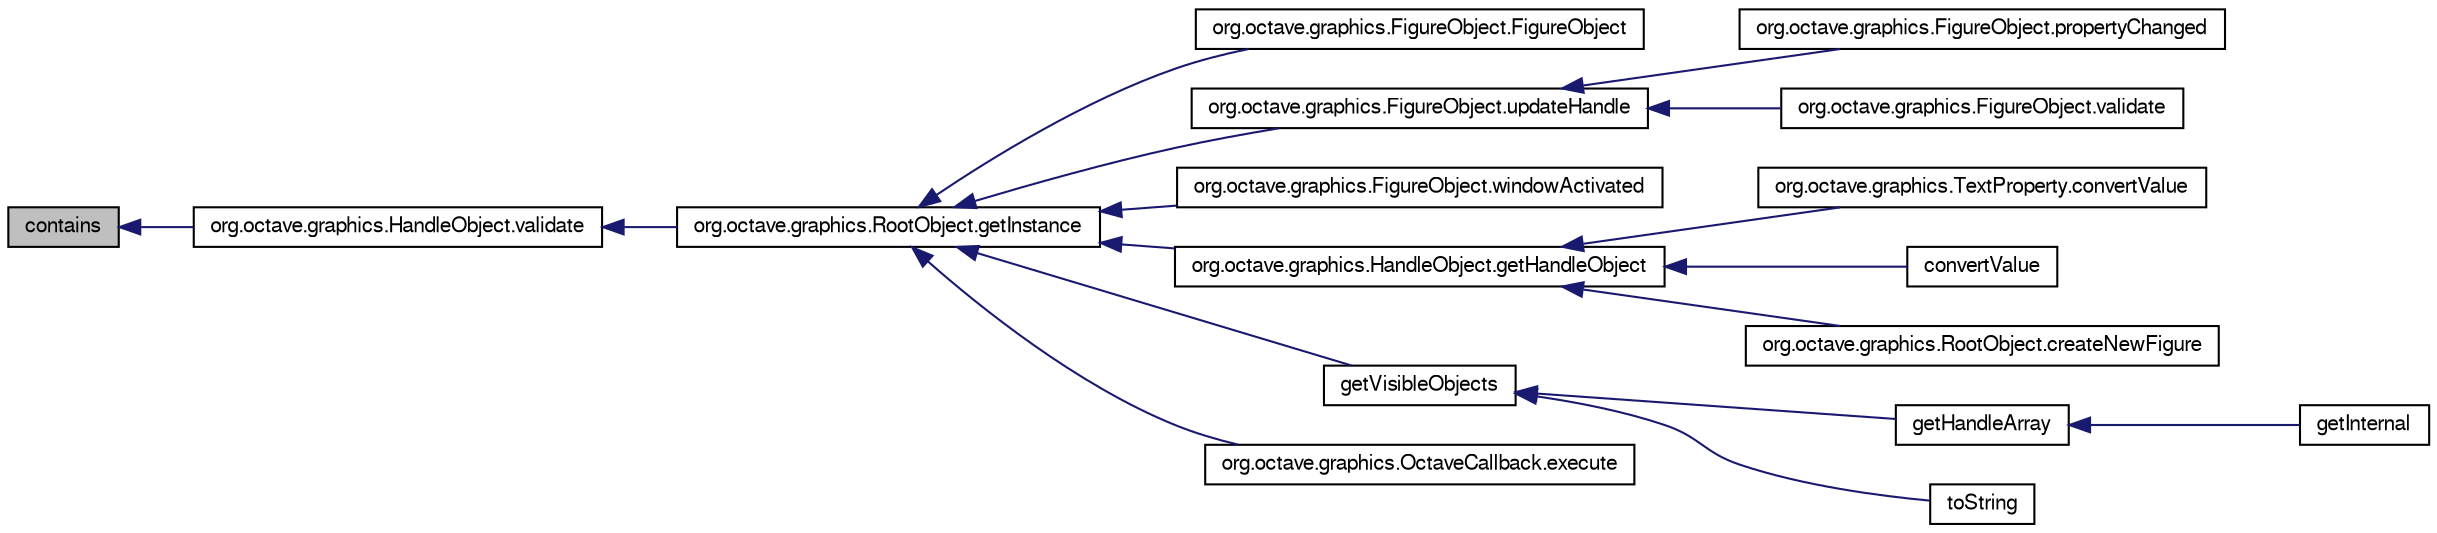 digraph G
{
  edge [fontname="FreeSans",fontsize="10",labelfontname="FreeSans",labelfontsize="10"];
  node [fontname="FreeSans",fontsize="10",shape=record];
  rankdir="LR";
  Node1 [label="contains",height=0.2,width=0.4,color="black", fillcolor="grey75", style="filled" fontcolor="black"];
  Node1 -> Node2 [dir="back",color="midnightblue",fontsize="10",style="solid",fontname="FreeSans"];
  Node2 [label="org.octave.graphics.HandleObject.validate",height=0.2,width=0.4,color="black", fillcolor="white", style="filled",URL="$classorg_1_1octave_1_1graphics_1_1_handle_object.html#a41d45236c37b75848f4b1667a11fb50e"];
  Node2 -> Node3 [dir="back",color="midnightblue",fontsize="10",style="solid",fontname="FreeSans"];
  Node3 [label="org.octave.graphics.RootObject.getInstance",height=0.2,width=0.4,color="black", fillcolor="white", style="filled",URL="$classorg_1_1octave_1_1graphics_1_1_root_object.html#a573e273349bf21ddf5ad2c23fab0282d"];
  Node3 -> Node4 [dir="back",color="midnightblue",fontsize="10",style="solid",fontname="FreeSans"];
  Node4 [label="org.octave.graphics.FigureObject.FigureObject",height=0.2,width=0.4,color="black", fillcolor="white", style="filled",URL="$classorg_1_1octave_1_1graphics_1_1_figure_object.html#a5573860cef1df0d5df679f47b1a8cbc5"];
  Node3 -> Node5 [dir="back",color="midnightblue",fontsize="10",style="solid",fontname="FreeSans"];
  Node5 [label="org.octave.graphics.FigureObject.updateHandle",height=0.2,width=0.4,color="black", fillcolor="white", style="filled",URL="$classorg_1_1octave_1_1graphics_1_1_figure_object.html#ae367576862ebb12f1eced29418643e47"];
  Node5 -> Node6 [dir="back",color="midnightblue",fontsize="10",style="solid",fontname="FreeSans"];
  Node6 [label="org.octave.graphics.FigureObject.propertyChanged",height=0.2,width=0.4,color="black", fillcolor="white", style="filled",URL="$classorg_1_1octave_1_1graphics_1_1_figure_object.html#a15b63fbbc7c3a7ad69eb51e60232e1cb"];
  Node5 -> Node7 [dir="back",color="midnightblue",fontsize="10",style="solid",fontname="FreeSans"];
  Node7 [label="org.octave.graphics.FigureObject.validate",height=0.2,width=0.4,color="black", fillcolor="white", style="filled",URL="$classorg_1_1octave_1_1graphics_1_1_figure_object.html#a41d45236c37b75848f4b1667a11fb50e"];
  Node3 -> Node8 [dir="back",color="midnightblue",fontsize="10",style="solid",fontname="FreeSans"];
  Node8 [label="org.octave.graphics.FigureObject.windowActivated",height=0.2,width=0.4,color="black", fillcolor="white", style="filled",URL="$classorg_1_1octave_1_1graphics_1_1_figure_object.html#a47139da1b0ae40a87ddf834298b00258"];
  Node3 -> Node9 [dir="back",color="midnightblue",fontsize="10",style="solid",fontname="FreeSans"];
  Node9 [label="org.octave.graphics.HandleObject.getHandleObject",height=0.2,width=0.4,color="black", fillcolor="white", style="filled",URL="$classorg_1_1octave_1_1graphics_1_1_handle_object.html#a7865542c9adad89606d63ec48f20a500"];
  Node9 -> Node10 [dir="back",color="midnightblue",fontsize="10",style="solid",fontname="FreeSans"];
  Node10 [label="org.octave.graphics.TextProperty.convertValue",height=0.2,width=0.4,color="black", fillcolor="white", style="filled",URL="$classorg_1_1octave_1_1graphics_1_1_text_property.html#a0cf42e0d902221b9bc1468664b67af61"];
  Node9 -> Node11 [dir="back",color="midnightblue",fontsize="10",style="solid",fontname="FreeSans"];
  Node11 [label="convertValue",height=0.2,width=0.4,color="black", fillcolor="white", style="filled",URL="$classorg_1_1octave_1_1graphics_1_1_handle_object_list_property.html#a0cf42e0d902221b9bc1468664b67af61"];
  Node9 -> Node12 [dir="back",color="midnightblue",fontsize="10",style="solid",fontname="FreeSans"];
  Node12 [label="org.octave.graphics.RootObject.createNewFigure",height=0.2,width=0.4,color="black", fillcolor="white", style="filled",URL="$classorg_1_1octave_1_1graphics_1_1_root_object.html#a888b949f2febd7dedd40676a3828c4d3"];
  Node3 -> Node13 [dir="back",color="midnightblue",fontsize="10",style="solid",fontname="FreeSans"];
  Node13 [label="getVisibleObjects",height=0.2,width=0.4,color="black", fillcolor="white", style="filled",URL="$classorg_1_1octave_1_1graphics_1_1_handle_object_list_property.html#a7e964e8d4d9ade716cdc8fdbeb2dde0d"];
  Node13 -> Node14 [dir="back",color="midnightblue",fontsize="10",style="solid",fontname="FreeSans"];
  Node14 [label="getHandleArray",height=0.2,width=0.4,color="black", fillcolor="white", style="filled",URL="$classorg_1_1octave_1_1graphics_1_1_handle_object_list_property.html#a8669b76eeef96a93585a3321f8b2d6a4"];
  Node14 -> Node15 [dir="back",color="midnightblue",fontsize="10",style="solid",fontname="FreeSans"];
  Node15 [label="getInternal",height=0.2,width=0.4,color="black", fillcolor="white", style="filled",URL="$classorg_1_1octave_1_1graphics_1_1_handle_object_list_property.html#ad340ce6b4372958894010fd520fc3ee9"];
  Node13 -> Node16 [dir="back",color="midnightblue",fontsize="10",style="solid",fontname="FreeSans"];
  Node16 [label="toString",height=0.2,width=0.4,color="black", fillcolor="white", style="filled",URL="$classorg_1_1octave_1_1graphics_1_1_handle_object_list_property.html#ad146fa8579a5f8a876c4688cc5a68520"];
  Node3 -> Node17 [dir="back",color="midnightblue",fontsize="10",style="solid",fontname="FreeSans"];
  Node17 [label="org.octave.graphics.OctaveCallback.execute",height=0.2,width=0.4,color="black", fillcolor="white", style="filled",URL="$classorg_1_1octave_1_1graphics_1_1_octave_callback.html#aa2d270d5f2a626a6610caf782b16df04"];
}
